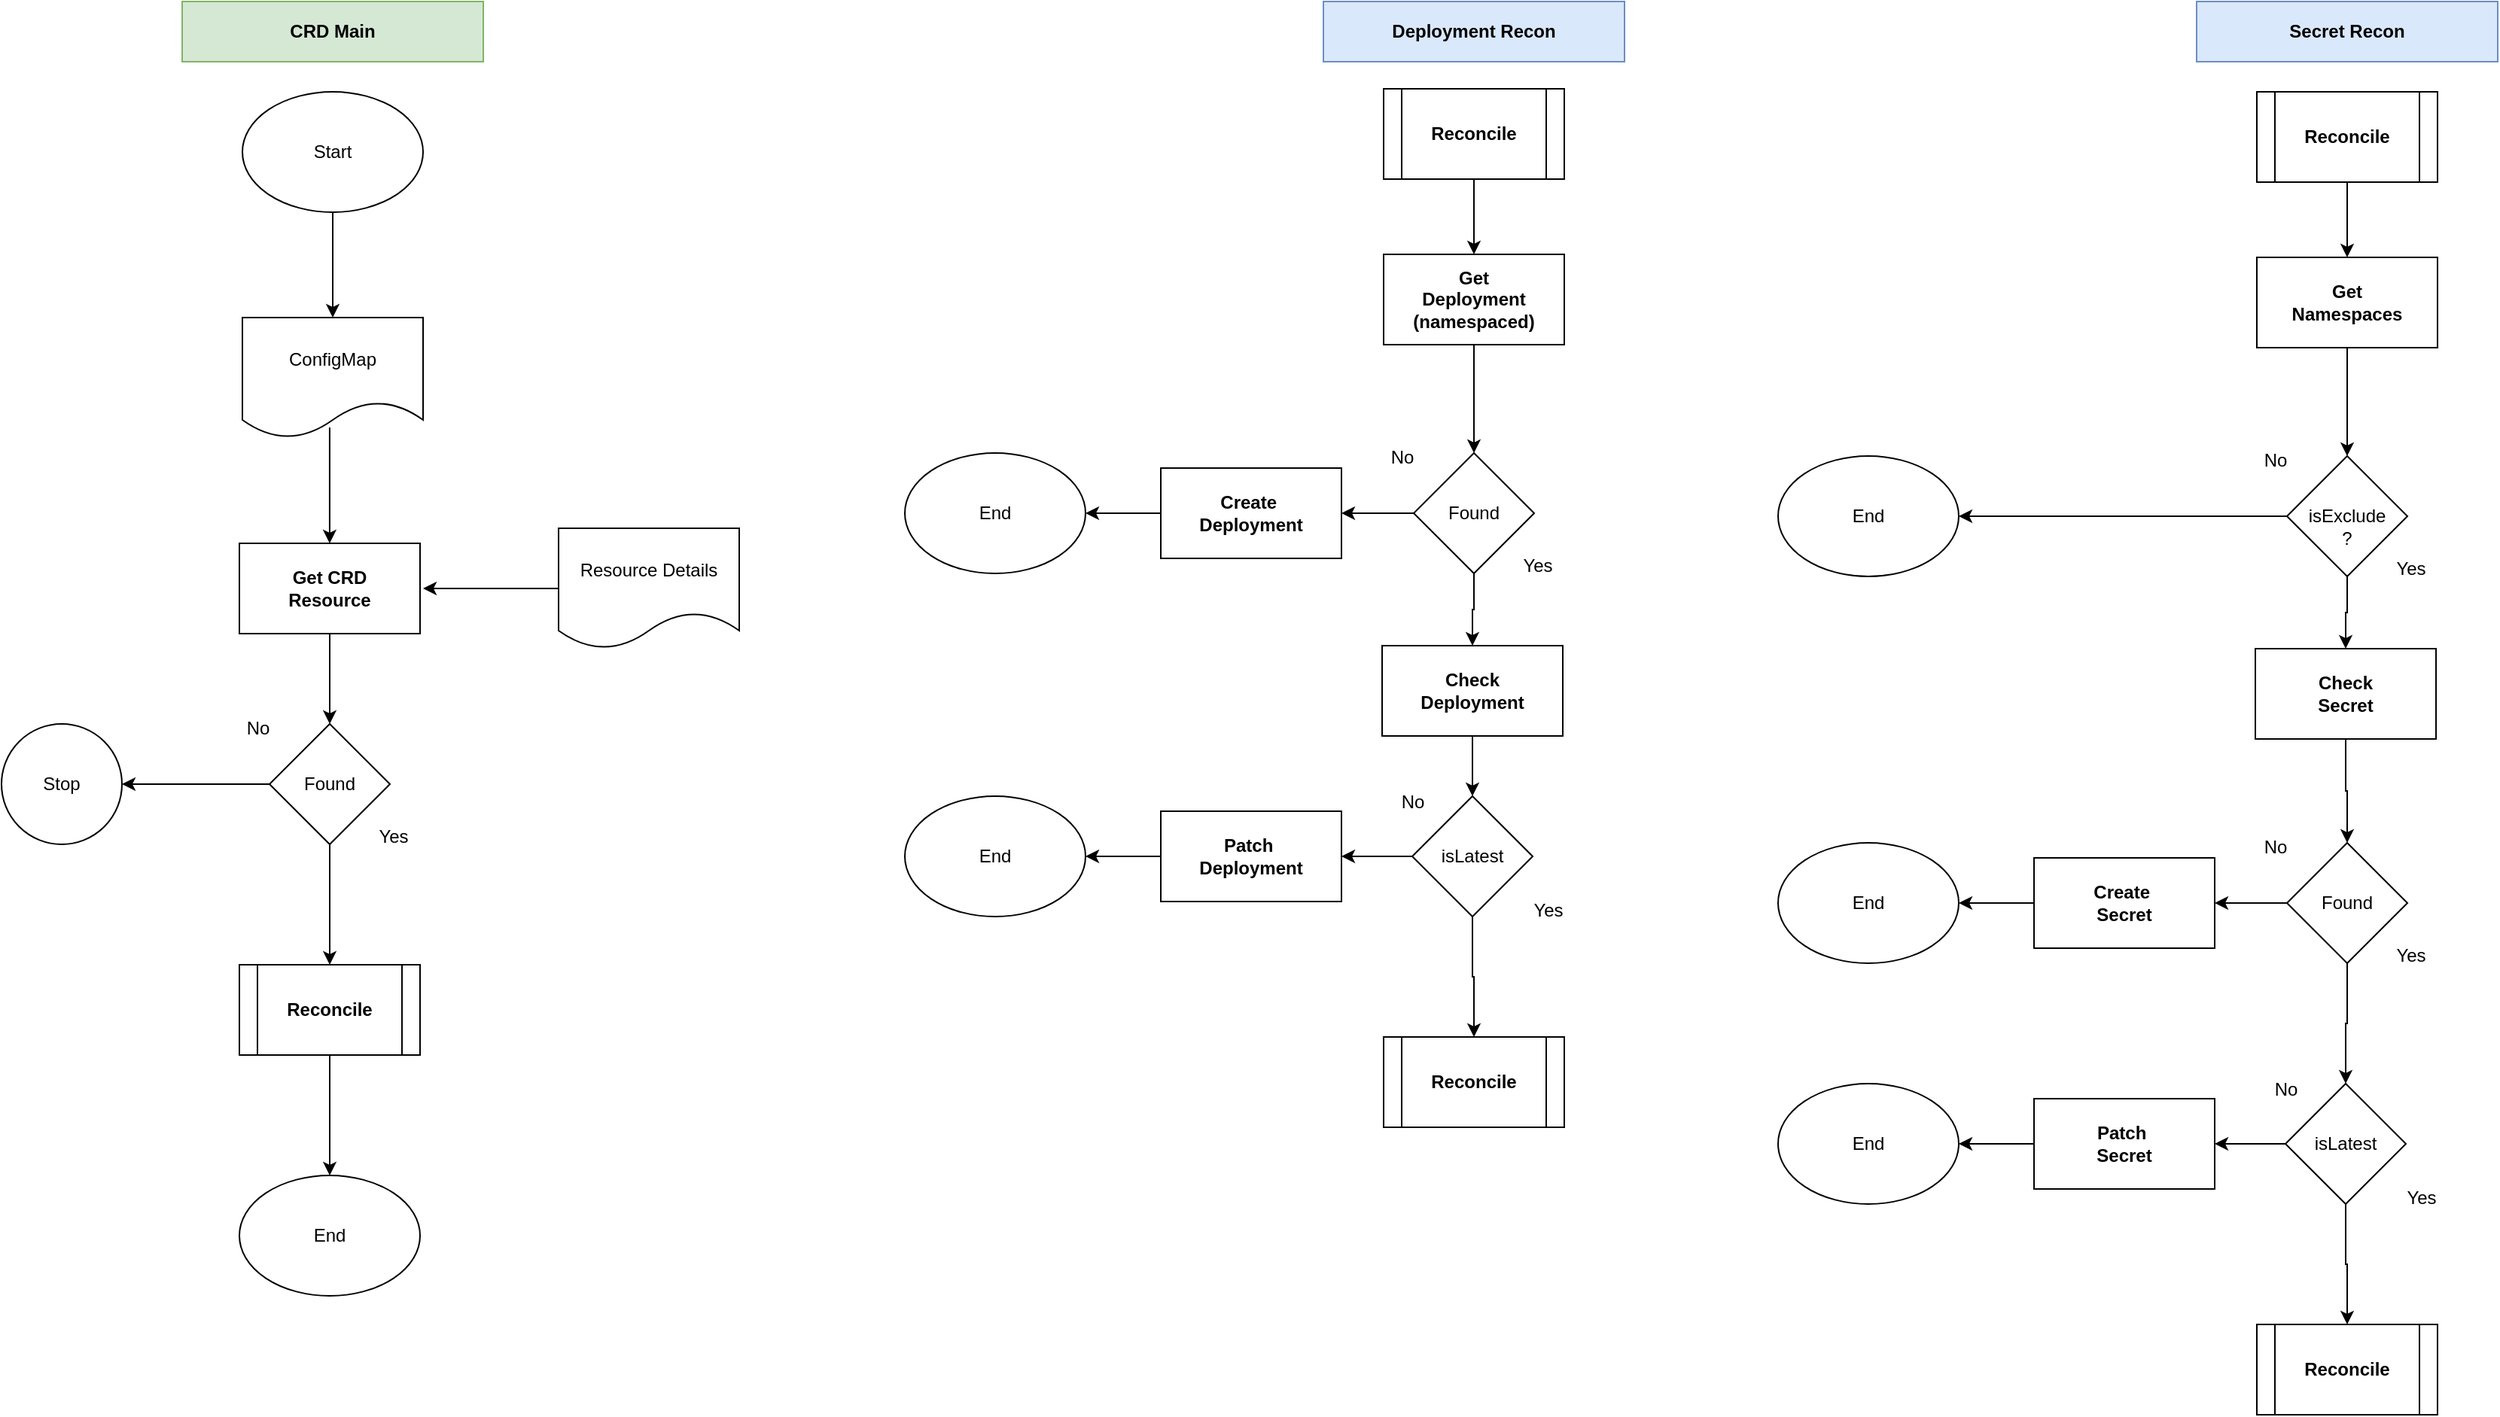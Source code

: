 <mxfile version="22.0.3" type="device">
  <diagram name="Page-1" id="W9iLnhZ2cSLdX2xquUpD">
    <mxGraphModel dx="2190" dy="1458" grid="1" gridSize="10" guides="1" tooltips="1" connect="1" arrows="1" fold="1" page="1" pageScale="1" pageWidth="850" pageHeight="1100" math="0" shadow="0">
      <root>
        <mxCell id="0" />
        <mxCell id="1" parent="0" />
        <mxCell id="cVD9YetSxO82lDI5rdIr-3" style="edgeStyle=orthogonalEdgeStyle;rounded=0;orthogonalLoop=1;jettySize=auto;html=1;entryX=0.5;entryY=0;entryDx=0;entryDy=0;exitX=0.5;exitY=1;exitDx=0;exitDy=0;" parent="1" source="cVD9YetSxO82lDI5rdIr-4" target="cVD9YetSxO82lDI5rdIr-2" edge="1">
          <mxGeometry relative="1" as="geometry">
            <mxPoint x="240" y="170" as="sourcePoint" />
          </mxGeometry>
        </mxCell>
        <mxCell id="cVD9YetSxO82lDI5rdIr-6" style="edgeStyle=orthogonalEdgeStyle;rounded=0;orthogonalLoop=1;jettySize=auto;html=1;exitX=0.483;exitY=0.913;exitDx=0;exitDy=0;exitPerimeter=0;" parent="1" source="cVD9YetSxO82lDI5rdIr-2" target="cVD9YetSxO82lDI5rdIr-5" edge="1">
          <mxGeometry relative="1" as="geometry" />
        </mxCell>
        <mxCell id="cVD9YetSxO82lDI5rdIr-2" value="ConfigMap" style="shape=document;whiteSpace=wrap;html=1;boundedLbl=1;" parent="1" vertex="1">
          <mxGeometry x="180" y="220" width="120" height="80" as="geometry" />
        </mxCell>
        <mxCell id="cVD9YetSxO82lDI5rdIr-4" value="Start" style="ellipse;whiteSpace=wrap;html=1;" parent="1" vertex="1">
          <mxGeometry x="180" y="70" width="120" height="80" as="geometry" />
        </mxCell>
        <mxCell id="cVD9YetSxO82lDI5rdIr-8" style="edgeStyle=orthogonalEdgeStyle;rounded=0;orthogonalLoop=1;jettySize=auto;html=1;" parent="1" source="cVD9YetSxO82lDI5rdIr-5" target="cVD9YetSxO82lDI5rdIr-7" edge="1">
          <mxGeometry relative="1" as="geometry" />
        </mxCell>
        <mxCell id="cVD9YetSxO82lDI5rdIr-5" value="Get CRD&lt;br&gt;Resource" style="rounded=0;whiteSpace=wrap;html=1;fontStyle=1" parent="1" vertex="1">
          <mxGeometry x="178" y="370" width="120" height="60" as="geometry" />
        </mxCell>
        <mxCell id="cVD9YetSxO82lDI5rdIr-12" style="edgeStyle=orthogonalEdgeStyle;rounded=0;orthogonalLoop=1;jettySize=auto;html=1;" parent="1" source="cVD9YetSxO82lDI5rdIr-7" target="cVD9YetSxO82lDI5rdIr-11" edge="1">
          <mxGeometry relative="1" as="geometry" />
        </mxCell>
        <mxCell id="cVD9YetSxO82lDI5rdIr-14" style="edgeStyle=orthogonalEdgeStyle;rounded=0;orthogonalLoop=1;jettySize=auto;html=1;" parent="1" source="cVD9YetSxO82lDI5rdIr-7" target="cVD9YetSxO82lDI5rdIr-18" edge="1">
          <mxGeometry relative="1" as="geometry">
            <mxPoint x="238" y="640" as="targetPoint" />
          </mxGeometry>
        </mxCell>
        <mxCell id="cVD9YetSxO82lDI5rdIr-7" value="Found" style="rhombus;whiteSpace=wrap;html=1;" parent="1" vertex="1">
          <mxGeometry x="198" y="490" width="80" height="80" as="geometry" />
        </mxCell>
        <mxCell id="cVD9YetSxO82lDI5rdIr-9" value="No" style="text;html=1;align=center;verticalAlign=middle;resizable=0;points=[];autosize=1;strokeColor=none;fillColor=none;" parent="1" vertex="1">
          <mxGeometry x="170" y="478" width="40" height="30" as="geometry" />
        </mxCell>
        <mxCell id="cVD9YetSxO82lDI5rdIr-10" value="Yes" style="text;html=1;align=center;verticalAlign=middle;resizable=0;points=[];autosize=1;strokeColor=none;fillColor=none;" parent="1" vertex="1">
          <mxGeometry x="260" y="550" width="40" height="30" as="geometry" />
        </mxCell>
        <mxCell id="cVD9YetSxO82lDI5rdIr-11" value="Stop" style="ellipse;whiteSpace=wrap;html=1;aspect=fixed;" parent="1" vertex="1">
          <mxGeometry x="20" y="490" width="80" height="80" as="geometry" />
        </mxCell>
        <mxCell id="cVD9YetSxO82lDI5rdIr-17" style="edgeStyle=orthogonalEdgeStyle;rounded=0;orthogonalLoop=1;jettySize=auto;html=1;" parent="1" source="cVD9YetSxO82lDI5rdIr-15" edge="1">
          <mxGeometry relative="1" as="geometry">
            <mxPoint x="300" y="400" as="targetPoint" />
          </mxGeometry>
        </mxCell>
        <mxCell id="cVD9YetSxO82lDI5rdIr-15" value="Resource Details" style="shape=document;whiteSpace=wrap;html=1;boundedLbl=1;" parent="1" vertex="1">
          <mxGeometry x="390" y="360" width="120" height="80" as="geometry" />
        </mxCell>
        <mxCell id="cVD9YetSxO82lDI5rdIr-20" style="edgeStyle=orthogonalEdgeStyle;rounded=0;orthogonalLoop=1;jettySize=auto;html=1;entryX=0.5;entryY=0;entryDx=0;entryDy=0;" parent="1" source="cVD9YetSxO82lDI5rdIr-18" target="cVD9YetSxO82lDI5rdIr-19" edge="1">
          <mxGeometry relative="1" as="geometry" />
        </mxCell>
        <mxCell id="cVD9YetSxO82lDI5rdIr-18" value="&lt;b&gt;Reconcile&lt;/b&gt;" style="shape=process;whiteSpace=wrap;html=1;backgroundOutline=1;" parent="1" vertex="1">
          <mxGeometry x="178" y="650" width="120" height="60" as="geometry" />
        </mxCell>
        <mxCell id="cVD9YetSxO82lDI5rdIr-19" value="End" style="ellipse;whiteSpace=wrap;html=1;" parent="1" vertex="1">
          <mxGeometry x="178" y="790" width="120" height="80" as="geometry" />
        </mxCell>
        <mxCell id="cVD9YetSxO82lDI5rdIr-23" style="edgeStyle=orthogonalEdgeStyle;rounded=0;orthogonalLoop=1;jettySize=auto;html=1;" parent="1" source="cVD9YetSxO82lDI5rdIr-21" target="cVD9YetSxO82lDI5rdIr-22" edge="1">
          <mxGeometry relative="1" as="geometry" />
        </mxCell>
        <mxCell id="cVD9YetSxO82lDI5rdIr-21" value="&lt;b&gt;Reconcile&lt;/b&gt;" style="shape=process;whiteSpace=wrap;html=1;backgroundOutline=1;" parent="1" vertex="1">
          <mxGeometry x="938" y="68" width="120" height="60" as="geometry" />
        </mxCell>
        <mxCell id="cVD9YetSxO82lDI5rdIr-27" style="edgeStyle=orthogonalEdgeStyle;rounded=0;orthogonalLoop=1;jettySize=auto;html=1;entryX=0.5;entryY=0;entryDx=0;entryDy=0;" parent="1" source="cVD9YetSxO82lDI5rdIr-22" target="cVD9YetSxO82lDI5rdIr-24" edge="1">
          <mxGeometry relative="1" as="geometry" />
        </mxCell>
        <mxCell id="cVD9YetSxO82lDI5rdIr-22" value="Get &lt;br&gt;Deployment&lt;br&gt;(namespaced)" style="rounded=0;whiteSpace=wrap;html=1;fontStyle=1" parent="1" vertex="1">
          <mxGeometry x="938" y="178" width="120" height="60" as="geometry" />
        </mxCell>
        <mxCell id="cVD9YetSxO82lDI5rdIr-29" style="edgeStyle=orthogonalEdgeStyle;rounded=0;orthogonalLoop=1;jettySize=auto;html=1;" parent="1" source="cVD9YetSxO82lDI5rdIr-24" target="cVD9YetSxO82lDI5rdIr-28" edge="1">
          <mxGeometry relative="1" as="geometry" />
        </mxCell>
        <mxCell id="cVD9YetSxO82lDI5rdIr-35" style="edgeStyle=orthogonalEdgeStyle;rounded=0;orthogonalLoop=1;jettySize=auto;html=1;" parent="1" source="cVD9YetSxO82lDI5rdIr-24" target="cVD9YetSxO82lDI5rdIr-34" edge="1">
          <mxGeometry relative="1" as="geometry" />
        </mxCell>
        <mxCell id="cVD9YetSxO82lDI5rdIr-24" value="Found" style="rhombus;whiteSpace=wrap;html=1;" parent="1" vertex="1">
          <mxGeometry x="958" y="310" width="80" height="80" as="geometry" />
        </mxCell>
        <mxCell id="cVD9YetSxO82lDI5rdIr-25" value="No" style="text;html=1;align=center;verticalAlign=middle;resizable=0;points=[];autosize=1;strokeColor=none;fillColor=none;" parent="1" vertex="1">
          <mxGeometry x="930" y="298" width="40" height="30" as="geometry" />
        </mxCell>
        <mxCell id="cVD9YetSxO82lDI5rdIr-26" value="Yes" style="text;html=1;align=center;verticalAlign=middle;resizable=0;points=[];autosize=1;strokeColor=none;fillColor=none;" parent="1" vertex="1">
          <mxGeometry x="1020" y="370" width="40" height="30" as="geometry" />
        </mxCell>
        <mxCell id="cVD9YetSxO82lDI5rdIr-32" style="edgeStyle=orthogonalEdgeStyle;rounded=0;orthogonalLoop=1;jettySize=auto;html=1;entryX=1;entryY=0.5;entryDx=0;entryDy=0;" parent="1" source="cVD9YetSxO82lDI5rdIr-28" target="cVD9YetSxO82lDI5rdIr-33" edge="1">
          <mxGeometry relative="1" as="geometry">
            <mxPoint x="529" y="652" as="targetPoint" />
          </mxGeometry>
        </mxCell>
        <mxCell id="cVD9YetSxO82lDI5rdIr-28" value="Create&amp;nbsp;&lt;br&gt;Deployment" style="rounded=0;whiteSpace=wrap;html=1;fontStyle=1" parent="1" vertex="1">
          <mxGeometry x="790" y="320" width="120" height="60" as="geometry" />
        </mxCell>
        <mxCell id="cVD9YetSxO82lDI5rdIr-33" value="End" style="ellipse;whiteSpace=wrap;html=1;" parent="1" vertex="1">
          <mxGeometry x="620" y="310" width="120" height="80" as="geometry" />
        </mxCell>
        <mxCell id="cVD9YetSxO82lDI5rdIr-38" style="edgeStyle=orthogonalEdgeStyle;rounded=0;orthogonalLoop=1;jettySize=auto;html=1;entryX=0.5;entryY=0;entryDx=0;entryDy=0;" parent="1" source="cVD9YetSxO82lDI5rdIr-34" target="cVD9YetSxO82lDI5rdIr-37" edge="1">
          <mxGeometry relative="1" as="geometry" />
        </mxCell>
        <mxCell id="cVD9YetSxO82lDI5rdIr-34" value="Check&lt;br&gt;Deployment" style="rounded=0;whiteSpace=wrap;html=1;fontStyle=1" parent="1" vertex="1">
          <mxGeometry x="937" y="438" width="120" height="60" as="geometry" />
        </mxCell>
        <mxCell id="cVD9YetSxO82lDI5rdIr-42" style="edgeStyle=orthogonalEdgeStyle;rounded=0;orthogonalLoop=1;jettySize=auto;html=1;" parent="1" source="cVD9YetSxO82lDI5rdIr-37" target="cVD9YetSxO82lDI5rdIr-41" edge="1">
          <mxGeometry relative="1" as="geometry" />
        </mxCell>
        <mxCell id="cVD9YetSxO82lDI5rdIr-47" style="edgeStyle=orthogonalEdgeStyle;rounded=0;orthogonalLoop=1;jettySize=auto;html=1;entryX=1;entryY=0.5;entryDx=0;entryDy=0;" parent="1" source="cVD9YetSxO82lDI5rdIr-37" target="cVD9YetSxO82lDI5rdIr-44" edge="1">
          <mxGeometry relative="1" as="geometry" />
        </mxCell>
        <mxCell id="cVD9YetSxO82lDI5rdIr-37" value="isLatest" style="rhombus;whiteSpace=wrap;html=1;" parent="1" vertex="1">
          <mxGeometry x="957" y="538" width="80" height="80" as="geometry" />
        </mxCell>
        <mxCell id="cVD9YetSxO82lDI5rdIr-39" value="No" style="text;html=1;align=center;verticalAlign=middle;resizable=0;points=[];autosize=1;strokeColor=none;fillColor=none;" parent="1" vertex="1">
          <mxGeometry x="937" y="527" width="40" height="30" as="geometry" />
        </mxCell>
        <mxCell id="cVD9YetSxO82lDI5rdIr-40" value="Yes" style="text;html=1;align=center;verticalAlign=middle;resizable=0;points=[];autosize=1;strokeColor=none;fillColor=none;" parent="1" vertex="1">
          <mxGeometry x="1027" y="599" width="40" height="30" as="geometry" />
        </mxCell>
        <mxCell id="cVD9YetSxO82lDI5rdIr-41" value="&lt;b&gt;Reconcile&lt;/b&gt;" style="shape=process;whiteSpace=wrap;html=1;backgroundOutline=1;" parent="1" vertex="1">
          <mxGeometry x="938" y="698" width="120" height="60" as="geometry" />
        </mxCell>
        <mxCell id="cVD9YetSxO82lDI5rdIr-43" style="edgeStyle=orthogonalEdgeStyle;rounded=0;orthogonalLoop=1;jettySize=auto;html=1;entryX=1;entryY=0.5;entryDx=0;entryDy=0;" parent="1" source="cVD9YetSxO82lDI5rdIr-44" target="cVD9YetSxO82lDI5rdIr-45" edge="1">
          <mxGeometry relative="1" as="geometry">
            <mxPoint x="529" y="880" as="targetPoint" />
          </mxGeometry>
        </mxCell>
        <mxCell id="cVD9YetSxO82lDI5rdIr-44" value="Patch&amp;nbsp;&lt;br&gt;Deployment" style="rounded=0;whiteSpace=wrap;html=1;fontStyle=1" parent="1" vertex="1">
          <mxGeometry x="790" y="548" width="120" height="60" as="geometry" />
        </mxCell>
        <mxCell id="cVD9YetSxO82lDI5rdIr-45" value="End" style="ellipse;whiteSpace=wrap;html=1;" parent="1" vertex="1">
          <mxGeometry x="620" y="538" width="120" height="80" as="geometry" />
        </mxCell>
        <mxCell id="cVD9YetSxO82lDI5rdIr-48" value="&lt;b&gt;&amp;nbsp;Deployment Recon&amp;nbsp;&lt;/b&gt;" style="rounded=0;whiteSpace=wrap;html=1;fillColor=#dae8fc;strokeColor=#6c8ebf;" parent="1" vertex="1">
          <mxGeometry x="898" y="10" width="200" height="40" as="geometry" />
        </mxCell>
        <mxCell id="cVD9YetSxO82lDI5rdIr-90" style="edgeStyle=orthogonalEdgeStyle;rounded=0;orthogonalLoop=1;jettySize=auto;html=1;" parent="1" source="cVD9YetSxO82lDI5rdIr-91" target="cVD9YetSxO82lDI5rdIr-93" edge="1">
          <mxGeometry relative="1" as="geometry" />
        </mxCell>
        <mxCell id="cVD9YetSxO82lDI5rdIr-91" value="&lt;b&gt;Reconcile&lt;/b&gt;" style="shape=process;whiteSpace=wrap;html=1;backgroundOutline=1;" parent="1" vertex="1">
          <mxGeometry x="1518" y="70" width="120" height="60" as="geometry" />
        </mxCell>
        <mxCell id="cVD9YetSxO82lDI5rdIr-92" style="edgeStyle=orthogonalEdgeStyle;rounded=0;orthogonalLoop=1;jettySize=auto;html=1;entryX=0.5;entryY=0;entryDx=0;entryDy=0;" parent="1" source="cVD9YetSxO82lDI5rdIr-93" target="cVD9YetSxO82lDI5rdIr-96" edge="1">
          <mxGeometry relative="1" as="geometry" />
        </mxCell>
        <mxCell id="cVD9YetSxO82lDI5rdIr-93" value="Get &lt;br&gt;Namespaces" style="rounded=0;whiteSpace=wrap;html=1;fontStyle=1" parent="1" vertex="1">
          <mxGeometry x="1518" y="180" width="120" height="60" as="geometry" />
        </mxCell>
        <mxCell id="cVD9YetSxO82lDI5rdIr-94" style="edgeStyle=orthogonalEdgeStyle;rounded=0;orthogonalLoop=1;jettySize=auto;html=1;entryX=1;entryY=0.5;entryDx=0;entryDy=0;" parent="1" source="cVD9YetSxO82lDI5rdIr-96" target="cVD9YetSxO82lDI5rdIr-101" edge="1">
          <mxGeometry relative="1" as="geometry">
            <mxPoint x="1490" y="352" as="targetPoint" />
          </mxGeometry>
        </mxCell>
        <mxCell id="cVD9YetSxO82lDI5rdIr-95" style="edgeStyle=orthogonalEdgeStyle;rounded=0;orthogonalLoop=1;jettySize=auto;html=1;" parent="1" source="cVD9YetSxO82lDI5rdIr-96" target="cVD9YetSxO82lDI5rdIr-103" edge="1">
          <mxGeometry relative="1" as="geometry" />
        </mxCell>
        <mxCell id="cVD9YetSxO82lDI5rdIr-96" value="&lt;br&gt;isExclude&lt;br&gt;?" style="rhombus;whiteSpace=wrap;html=1;" parent="1" vertex="1">
          <mxGeometry x="1538" y="312" width="80" height="80" as="geometry" />
        </mxCell>
        <mxCell id="cVD9YetSxO82lDI5rdIr-97" value="No" style="text;html=1;align=center;verticalAlign=middle;resizable=0;points=[];autosize=1;strokeColor=none;fillColor=none;" parent="1" vertex="1">
          <mxGeometry x="1510" y="300" width="40" height="30" as="geometry" />
        </mxCell>
        <mxCell id="cVD9YetSxO82lDI5rdIr-98" value="Yes" style="text;html=1;align=center;verticalAlign=middle;resizable=0;points=[];autosize=1;strokeColor=none;fillColor=none;" parent="1" vertex="1">
          <mxGeometry x="1600" y="372" width="40" height="30" as="geometry" />
        </mxCell>
        <mxCell id="cVD9YetSxO82lDI5rdIr-101" value="End" style="ellipse;whiteSpace=wrap;html=1;" parent="1" vertex="1">
          <mxGeometry x="1200" y="312" width="120" height="80" as="geometry" />
        </mxCell>
        <mxCell id="cVD9YetSxO82lDI5rdIr-122" style="edgeStyle=orthogonalEdgeStyle;rounded=0;orthogonalLoop=1;jettySize=auto;html=1;entryX=0.5;entryY=0;entryDx=0;entryDy=0;" parent="1" source="cVD9YetSxO82lDI5rdIr-103" target="cVD9YetSxO82lDI5rdIr-116" edge="1">
          <mxGeometry relative="1" as="geometry" />
        </mxCell>
        <mxCell id="cVD9YetSxO82lDI5rdIr-103" value="Check&lt;br&gt;Secret" style="rounded=0;whiteSpace=wrap;html=1;fontStyle=1" parent="1" vertex="1">
          <mxGeometry x="1517" y="440" width="120" height="60" as="geometry" />
        </mxCell>
        <mxCell id="cVD9YetSxO82lDI5rdIr-104" style="edgeStyle=orthogonalEdgeStyle;rounded=0;orthogonalLoop=1;jettySize=auto;html=1;" parent="1" source="cVD9YetSxO82lDI5rdIr-106" target="cVD9YetSxO82lDI5rdIr-109" edge="1">
          <mxGeometry relative="1" as="geometry" />
        </mxCell>
        <mxCell id="cVD9YetSxO82lDI5rdIr-105" style="edgeStyle=orthogonalEdgeStyle;rounded=0;orthogonalLoop=1;jettySize=auto;html=1;entryX=1;entryY=0.5;entryDx=0;entryDy=0;" parent="1" source="cVD9YetSxO82lDI5rdIr-106" target="cVD9YetSxO82lDI5rdIr-111" edge="1">
          <mxGeometry relative="1" as="geometry" />
        </mxCell>
        <mxCell id="cVD9YetSxO82lDI5rdIr-106" value="isLatest" style="rhombus;whiteSpace=wrap;html=1;" parent="1" vertex="1">
          <mxGeometry x="1537" y="729" width="80" height="80" as="geometry" />
        </mxCell>
        <mxCell id="cVD9YetSxO82lDI5rdIr-107" value="No" style="text;html=1;align=center;verticalAlign=middle;resizable=0;points=[];autosize=1;strokeColor=none;fillColor=none;" parent="1" vertex="1">
          <mxGeometry x="1517" y="718" width="40" height="30" as="geometry" />
        </mxCell>
        <mxCell id="cVD9YetSxO82lDI5rdIr-108" value="Yes" style="text;html=1;align=center;verticalAlign=middle;resizable=0;points=[];autosize=1;strokeColor=none;fillColor=none;" parent="1" vertex="1">
          <mxGeometry x="1607" y="790" width="40" height="30" as="geometry" />
        </mxCell>
        <mxCell id="cVD9YetSxO82lDI5rdIr-109" value="&lt;b&gt;Reconcile&lt;/b&gt;" style="shape=process;whiteSpace=wrap;html=1;backgroundOutline=1;" parent="1" vertex="1">
          <mxGeometry x="1518" y="889" width="120" height="60" as="geometry" />
        </mxCell>
        <mxCell id="cVD9YetSxO82lDI5rdIr-110" style="edgeStyle=orthogonalEdgeStyle;rounded=0;orthogonalLoop=1;jettySize=auto;html=1;entryX=1;entryY=0.5;entryDx=0;entryDy=0;" parent="1" source="cVD9YetSxO82lDI5rdIr-111" target="cVD9YetSxO82lDI5rdIr-112" edge="1">
          <mxGeometry relative="1" as="geometry">
            <mxPoint x="1320" y="769" as="targetPoint" />
          </mxGeometry>
        </mxCell>
        <mxCell id="cVD9YetSxO82lDI5rdIr-111" value="Patch&amp;nbsp;&lt;br&gt;Secret" style="rounded=0;whiteSpace=wrap;html=1;fontStyle=1" parent="1" vertex="1">
          <mxGeometry x="1370" y="739" width="120" height="60" as="geometry" />
        </mxCell>
        <mxCell id="cVD9YetSxO82lDI5rdIr-112" value="End" style="ellipse;whiteSpace=wrap;html=1;" parent="1" vertex="1">
          <mxGeometry x="1200" y="729" width="120" height="80" as="geometry" />
        </mxCell>
        <mxCell id="cVD9YetSxO82lDI5rdIr-113" value="&lt;b&gt;&amp;nbsp;Secret Recon&amp;nbsp;&lt;/b&gt;" style="rounded=0;whiteSpace=wrap;html=1;fillColor=#dae8fc;strokeColor=#6c8ebf;" parent="1" vertex="1">
          <mxGeometry x="1478" y="10" width="200" height="40" as="geometry" />
        </mxCell>
        <mxCell id="cVD9YetSxO82lDI5rdIr-115" style="edgeStyle=orthogonalEdgeStyle;rounded=0;orthogonalLoop=1;jettySize=auto;html=1;" parent="1" source="cVD9YetSxO82lDI5rdIr-116" target="cVD9YetSxO82lDI5rdIr-120" edge="1">
          <mxGeometry relative="1" as="geometry" />
        </mxCell>
        <mxCell id="cVD9YetSxO82lDI5rdIr-125" style="edgeStyle=orthogonalEdgeStyle;rounded=0;orthogonalLoop=1;jettySize=auto;html=1;entryX=0.5;entryY=0;entryDx=0;entryDy=0;" parent="1" source="cVD9YetSxO82lDI5rdIr-116" target="cVD9YetSxO82lDI5rdIr-106" edge="1">
          <mxGeometry relative="1" as="geometry" />
        </mxCell>
        <mxCell id="cVD9YetSxO82lDI5rdIr-116" value="Found" style="rhombus;whiteSpace=wrap;html=1;" parent="1" vertex="1">
          <mxGeometry x="1538" y="569" width="80" height="80" as="geometry" />
        </mxCell>
        <mxCell id="cVD9YetSxO82lDI5rdIr-117" value="No" style="text;html=1;align=center;verticalAlign=middle;resizable=0;points=[];autosize=1;strokeColor=none;fillColor=none;" parent="1" vertex="1">
          <mxGeometry x="1510" y="557" width="40" height="30" as="geometry" />
        </mxCell>
        <mxCell id="cVD9YetSxO82lDI5rdIr-118" value="Yes" style="text;html=1;align=center;verticalAlign=middle;resizable=0;points=[];autosize=1;strokeColor=none;fillColor=none;" parent="1" vertex="1">
          <mxGeometry x="1600" y="629" width="40" height="30" as="geometry" />
        </mxCell>
        <mxCell id="cVD9YetSxO82lDI5rdIr-119" style="edgeStyle=orthogonalEdgeStyle;rounded=0;orthogonalLoop=1;jettySize=auto;html=1;entryX=1;entryY=0.5;entryDx=0;entryDy=0;" parent="1" source="cVD9YetSxO82lDI5rdIr-120" target="cVD9YetSxO82lDI5rdIr-121" edge="1">
          <mxGeometry relative="1" as="geometry">
            <mxPoint x="1320" y="609" as="targetPoint" />
          </mxGeometry>
        </mxCell>
        <mxCell id="cVD9YetSxO82lDI5rdIr-120" value="Create&amp;nbsp;&lt;br&gt;Secret" style="rounded=0;whiteSpace=wrap;html=1;fontStyle=1" parent="1" vertex="1">
          <mxGeometry x="1370" y="579" width="120" height="60" as="geometry" />
        </mxCell>
        <mxCell id="cVD9YetSxO82lDI5rdIr-121" value="End" style="ellipse;whiteSpace=wrap;html=1;" parent="1" vertex="1">
          <mxGeometry x="1200" y="569" width="120" height="80" as="geometry" />
        </mxCell>
        <mxCell id="wrcVHE9miebB2YhEct4U-1" value="&lt;b&gt;CRD Main&lt;/b&gt;" style="rounded=0;whiteSpace=wrap;html=1;fillColor=#d5e8d4;strokeColor=#82b366;" vertex="1" parent="1">
          <mxGeometry x="140" y="10" width="200" height="40" as="geometry" />
        </mxCell>
      </root>
    </mxGraphModel>
  </diagram>
</mxfile>

